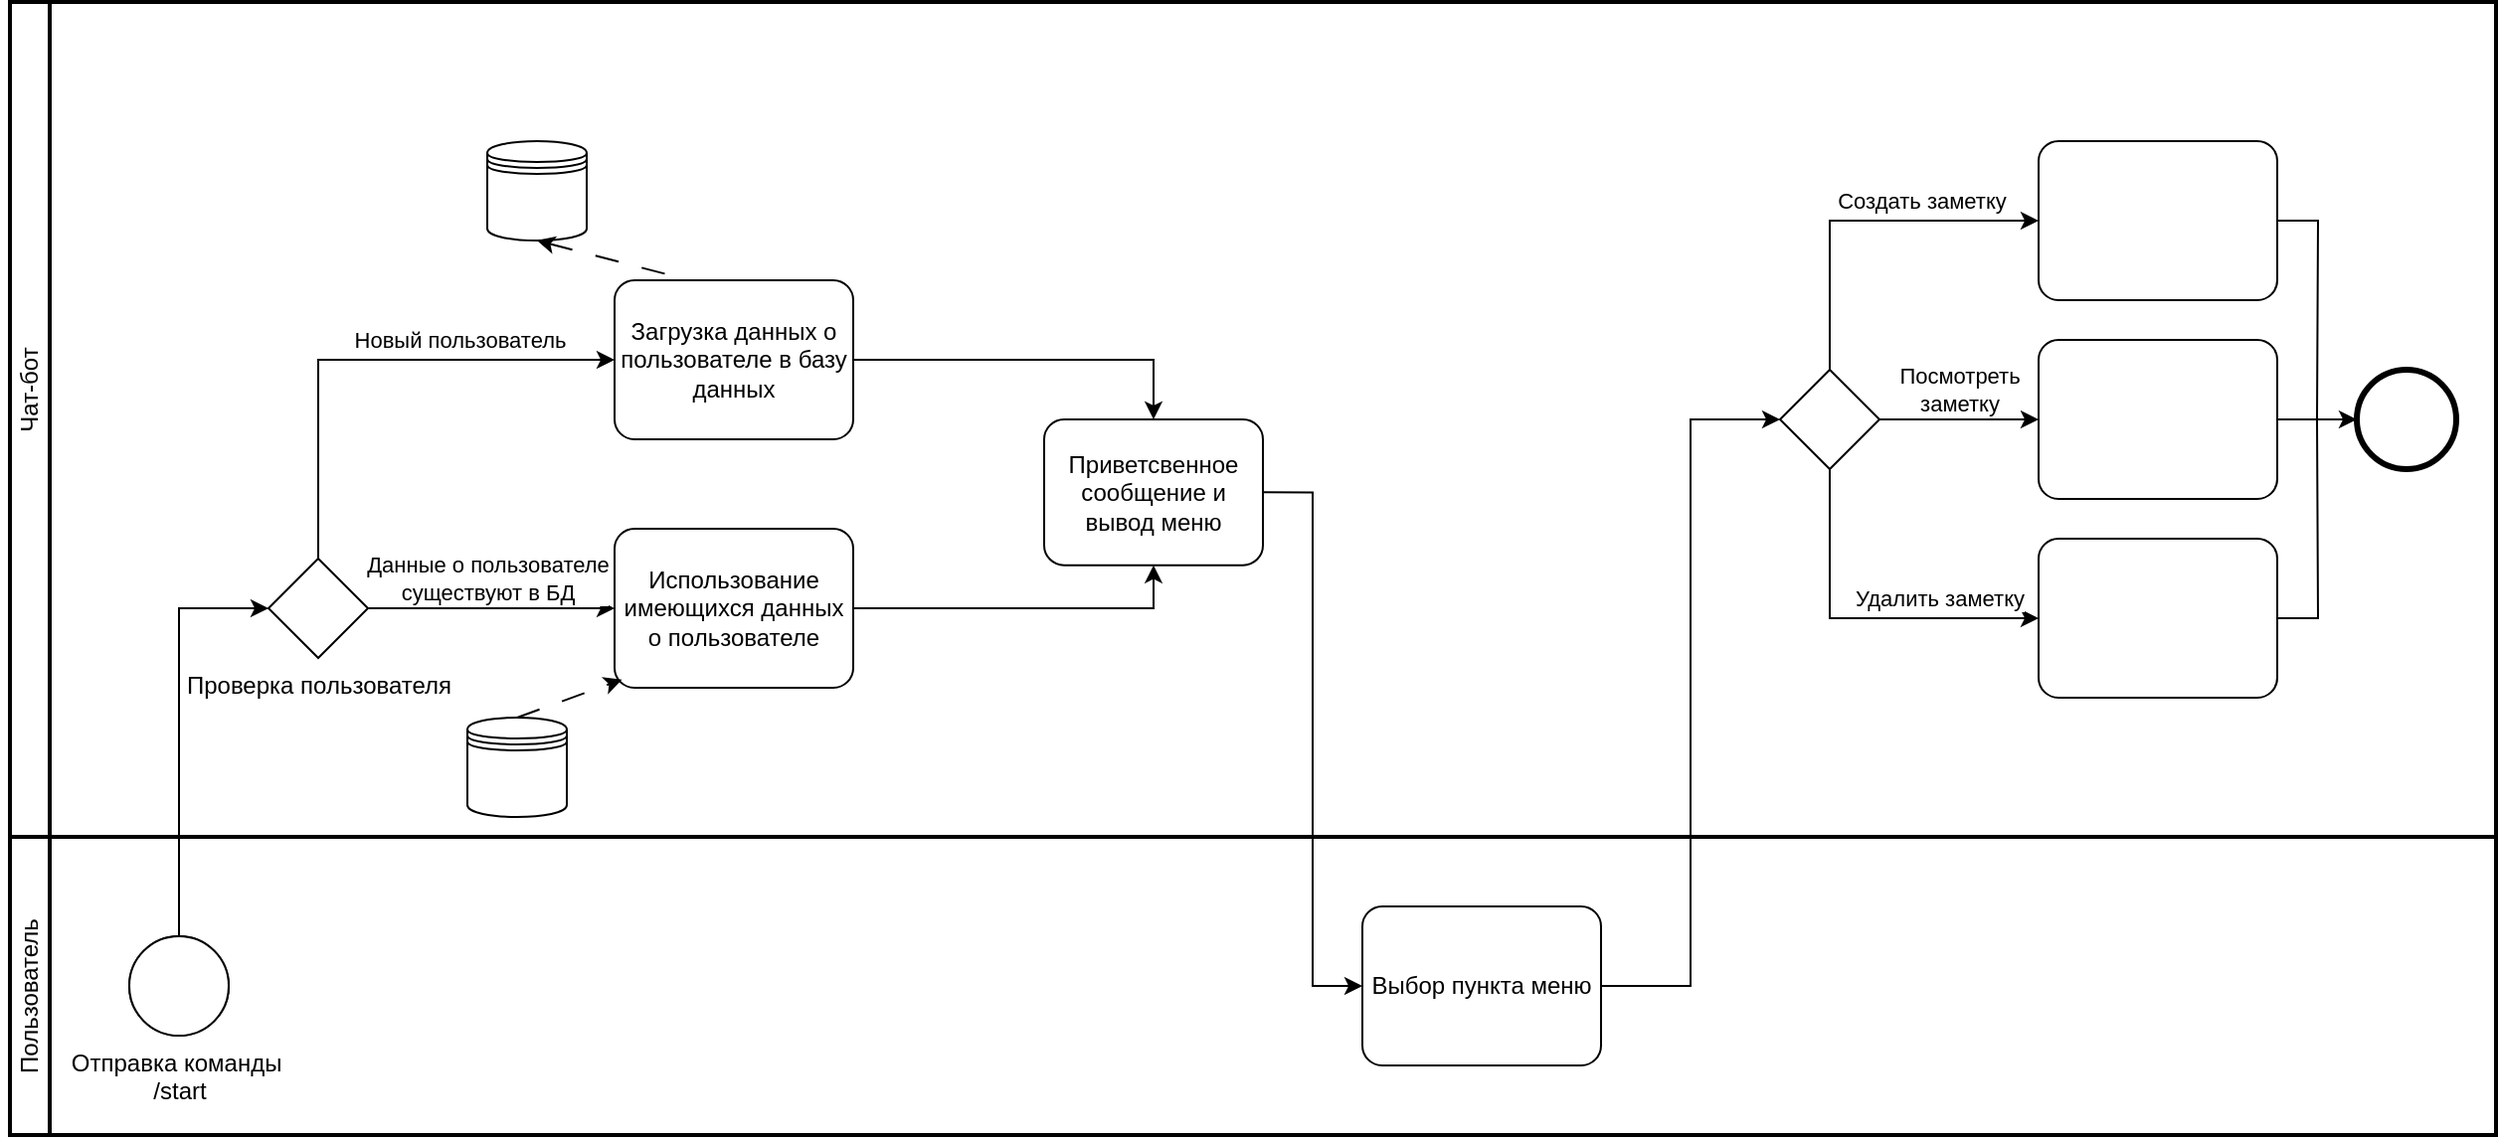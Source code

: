 <mxfile version="22.1.2" type="device">
  <diagram name="Страница — 1" id="Biqx5L4tvwCJSWoHjvzL">
    <mxGraphModel dx="1098" dy="1676" grid="1" gridSize="10" guides="1" tooltips="1" connect="1" arrows="1" fold="1" page="1" pageScale="1" pageWidth="827" pageHeight="1169" math="0" shadow="0">
      <root>
        <mxCell id="0" />
        <mxCell id="1" parent="0" />
        <mxCell id="J7_OEeDmtxXn-G467Isb-1" value="" style="swimlane;html=1;startSize=20;fontStyle=0;collapsible=0;horizontal=0;swimlaneLine=1;swimlaneFillColor=#ffffff;strokeWidth=2;whiteSpace=wrap;container=0;movable=1;resizable=1;rotatable=1;deletable=1;editable=1;locked=0;connectable=1;" parent="1" vertex="1">
          <mxGeometry x="110" y="-100" width="1250" height="420" as="geometry" />
        </mxCell>
        <mxCell id="J7_OEeDmtxXn-G467Isb-3" value="Чат-бот" style="text;html=1;strokeColor=none;fillColor=none;align=center;verticalAlign=middle;whiteSpace=wrap;rounded=0;rotation=-90;" parent="J7_OEeDmtxXn-G467Isb-1" vertex="1">
          <mxGeometry x="-20" y="180" width="60" height="30" as="geometry" />
        </mxCell>
        <mxCell id="J7_OEeDmtxXn-G467Isb-31" value="" style="points=[[0.25,0.25,0],[0.5,0,0],[0.75,0.25,0],[1,0.5,0],[0.75,0.75,0],[0.5,1,0],[0.25,0.75,0],[0,0.5,0]];shape=mxgraph.bpmn.gateway2;html=1;verticalLabelPosition=bottom;labelBackgroundColor=#ffffff;verticalAlign=top;align=center;perimeter=rhombusPerimeter;outlineConnect=0;outline=none;symbol=none;" parent="J7_OEeDmtxXn-G467Isb-1" vertex="1">
          <mxGeometry x="890" y="185" width="50" height="50" as="geometry" />
        </mxCell>
        <mxCell id="J7_OEeDmtxXn-G467Isb-64" style="edgeStyle=orthogonalEdgeStyle;rounded=0;orthogonalLoop=1;jettySize=auto;html=1;exitX=1;exitY=0.5;exitDx=0;exitDy=0;exitPerimeter=0;endArrow=none;endFill=0;" parent="J7_OEeDmtxXn-G467Isb-1" source="J7_OEeDmtxXn-G467Isb-33" edge="1">
          <mxGeometry relative="1" as="geometry">
            <mxPoint x="1160" y="210" as="targetPoint" />
          </mxGeometry>
        </mxCell>
        <mxCell id="J7_OEeDmtxXn-G467Isb-33" value="" style="points=[[0.25,0,0],[0.5,0,0],[0.75,0,0],[1,0.25,0],[1,0.5,0],[1,0.75,0],[0.75,1,0],[0.5,1,0],[0.25,1,0],[0,0.75,0],[0,0.5,0],[0,0.25,0]];shape=mxgraph.bpmn.task;whiteSpace=wrap;rectStyle=rounded;size=10;html=1;container=1;expand=0;collapsible=0;taskMarker=abstract;" parent="J7_OEeDmtxXn-G467Isb-1" vertex="1">
          <mxGeometry x="1020" y="70" width="120" height="80" as="geometry" />
        </mxCell>
        <mxCell id="J7_OEeDmtxXn-G467Isb-39" value="" style="points=[[0.25,0,0],[0.5,0,0],[0.75,0,0],[1,0.25,0],[1,0.5,0],[1,0.75,0],[0.75,1,0],[0.5,1,0],[0.25,1,0],[0,0.75,0],[0,0.5,0],[0,0.25,0]];shape=mxgraph.bpmn.task;whiteSpace=wrap;rectStyle=rounded;size=10;html=1;container=1;expand=0;collapsible=0;taskMarker=abstract;" parent="J7_OEeDmtxXn-G467Isb-1" vertex="1">
          <mxGeometry x="1020" y="170" width="120" height="80" as="geometry" />
        </mxCell>
        <mxCell id="J7_OEeDmtxXn-G467Isb-63" style="edgeStyle=orthogonalEdgeStyle;rounded=0;orthogonalLoop=1;jettySize=auto;html=1;exitX=1;exitY=0.5;exitDx=0;exitDy=0;exitPerimeter=0;endArrow=none;endFill=0;" parent="J7_OEeDmtxXn-G467Isb-1" source="J7_OEeDmtxXn-G467Isb-38" edge="1">
          <mxGeometry relative="1" as="geometry">
            <mxPoint x="1160" y="210" as="targetPoint" />
          </mxGeometry>
        </mxCell>
        <mxCell id="J7_OEeDmtxXn-G467Isb-38" value="" style="points=[[0.25,0,0],[0.5,0,0],[0.75,0,0],[1,0.25,0],[1,0.5,0],[1,0.75,0],[0.75,1,0],[0.5,1,0],[0.25,1,0],[0,0.75,0],[0,0.5,0],[0,0.25,0]];shape=mxgraph.bpmn.task;whiteSpace=wrap;rectStyle=rounded;size=10;html=1;container=1;expand=0;collapsible=0;taskMarker=abstract;" parent="J7_OEeDmtxXn-G467Isb-1" vertex="1">
          <mxGeometry x="1020" y="270" width="120" height="80" as="geometry" />
        </mxCell>
        <mxCell id="J7_OEeDmtxXn-G467Isb-40" style="edgeStyle=orthogonalEdgeStyle;rounded=0;orthogonalLoop=1;jettySize=auto;html=1;exitX=1;exitY=0.5;exitDx=0;exitDy=0;exitPerimeter=0;entryX=0;entryY=0.5;entryDx=0;entryDy=0;entryPerimeter=0;" parent="J7_OEeDmtxXn-G467Isb-1" source="J7_OEeDmtxXn-G467Isb-31" target="J7_OEeDmtxXn-G467Isb-39" edge="1">
          <mxGeometry relative="1" as="geometry" />
        </mxCell>
        <mxCell id="J7_OEeDmtxXn-G467Isb-59" value="Посмотреть &lt;br&gt;заметку" style="edgeLabel;html=1;align=center;verticalAlign=middle;resizable=0;points=[];labelPosition=center;verticalLabelPosition=middle;" parent="J7_OEeDmtxXn-G467Isb-40" vertex="1" connectable="0">
          <mxGeometry x="-0.285" y="-3" relative="1" as="geometry">
            <mxPoint x="11" y="-18" as="offset" />
          </mxGeometry>
        </mxCell>
        <mxCell id="J7_OEeDmtxXn-G467Isb-41" style="edgeStyle=orthogonalEdgeStyle;rounded=0;orthogonalLoop=1;jettySize=auto;html=1;exitX=0.5;exitY=1;exitDx=0;exitDy=0;exitPerimeter=0;entryX=0;entryY=0.5;entryDx=0;entryDy=0;entryPerimeter=0;" parent="J7_OEeDmtxXn-G467Isb-1" source="J7_OEeDmtxXn-G467Isb-31" target="J7_OEeDmtxXn-G467Isb-38" edge="1">
          <mxGeometry relative="1" as="geometry" />
        </mxCell>
        <mxCell id="J7_OEeDmtxXn-G467Isb-60" value="Удалить заметку" style="edgeLabel;html=1;align=center;verticalAlign=middle;resizable=0;points=[];" parent="J7_OEeDmtxXn-G467Isb-41" vertex="1" connectable="0">
          <mxGeometry x="0.217" y="-2" relative="1" as="geometry">
            <mxPoint x="20" y="-12" as="offset" />
          </mxGeometry>
        </mxCell>
        <mxCell id="J7_OEeDmtxXn-G467Isb-42" style="edgeStyle=orthogonalEdgeStyle;rounded=0;orthogonalLoop=1;jettySize=auto;html=1;exitX=0.5;exitY=0;exitDx=0;exitDy=0;exitPerimeter=0;entryX=0;entryY=0.5;entryDx=0;entryDy=0;entryPerimeter=0;" parent="J7_OEeDmtxXn-G467Isb-1" source="J7_OEeDmtxXn-G467Isb-31" target="J7_OEeDmtxXn-G467Isb-33" edge="1">
          <mxGeometry relative="1" as="geometry" />
        </mxCell>
        <mxCell id="J7_OEeDmtxXn-G467Isb-58" value="Создать заметку" style="edgeLabel;html=1;align=center;verticalAlign=middle;resizable=0;points=[];" parent="J7_OEeDmtxXn-G467Isb-42" vertex="1" connectable="0">
          <mxGeometry x="0.253" relative="1" as="geometry">
            <mxPoint x="8" y="-10" as="offset" />
          </mxGeometry>
        </mxCell>
        <mxCell id="J7_OEeDmtxXn-G467Isb-52" value="Приветсвенное сообщение и вывод меню" style="points=[[0.25,0,0],[0.5,0,0],[0.75,0,0],[1,0.25,0],[1,0.5,0],[1,0.75,0],[0.75,1,0],[0.5,1,0],[0.25,1,0],[0,0.75,0],[0,0.5,0],[0,0.25,0]];shape=mxgraph.bpmn.task;whiteSpace=wrap;rectStyle=rounded;size=10;html=1;container=1;expand=0;collapsible=0;taskMarker=abstract;" parent="J7_OEeDmtxXn-G467Isb-1" vertex="1">
          <mxGeometry x="520" y="210" width="110" height="73.33" as="geometry" />
        </mxCell>
        <mxCell id="J7_OEeDmtxXn-G467Isb-61" value="" style="points=[[0.145,0.145,0],[0.5,0,0],[0.855,0.145,0],[1,0.5,0],[0.855,0.855,0],[0.5,1,0],[0.145,0.855,0],[0,0.5,0]];shape=mxgraph.bpmn.event;html=1;verticalLabelPosition=bottom;labelBackgroundColor=#ffffff;verticalAlign=top;align=center;perimeter=ellipsePerimeter;outlineConnect=0;aspect=fixed;outline=end;symbol=terminate2;" parent="J7_OEeDmtxXn-G467Isb-1" vertex="1">
          <mxGeometry x="1180" y="185" width="50" height="50" as="geometry" />
        </mxCell>
        <mxCell id="J7_OEeDmtxXn-G467Isb-62" style="edgeStyle=orthogonalEdgeStyle;rounded=0;orthogonalLoop=1;jettySize=auto;html=1;exitX=1;exitY=0.5;exitDx=0;exitDy=0;exitPerimeter=0;entryX=0;entryY=0.5;entryDx=0;entryDy=0;entryPerimeter=0;" parent="J7_OEeDmtxXn-G467Isb-1" source="J7_OEeDmtxXn-G467Isb-39" target="J7_OEeDmtxXn-G467Isb-61" edge="1">
          <mxGeometry relative="1" as="geometry" />
        </mxCell>
        <mxCell id="J7_OEeDmtxXn-G467Isb-2" value="" style="swimlane;html=1;startSize=20;fontStyle=0;collapsible=0;horizontal=0;swimlaneLine=1;swimlaneFillColor=#ffffff;strokeWidth=2;whiteSpace=wrap;container=0;labelPosition=center;verticalLabelPosition=bottom;align=center;verticalAlign=top;movable=1;resizable=1;rotatable=1;deletable=1;editable=1;locked=0;connectable=1;" parent="1" vertex="1">
          <mxGeometry x="110" y="320" width="1250" height="150" as="geometry" />
        </mxCell>
        <mxCell id="J7_OEeDmtxXn-G467Isb-4" value="Пользователь" style="text;html=1;strokeColor=none;fillColor=none;align=center;verticalAlign=middle;whiteSpace=wrap;rounded=0;rotation=-90;" parent="J7_OEeDmtxXn-G467Isb-2" vertex="1">
          <mxGeometry x="-20" y="65" width="60" height="30" as="geometry" />
        </mxCell>
        <mxCell id="J7_OEeDmtxXn-G467Isb-7" value="Отправка команды&amp;nbsp;&lt;br&gt;/start" style="points=[[0.145,0.145,0],[0.5,0,0],[0.855,0.145,0],[1,0.5,0],[0.855,0.855,0],[0.5,1,0],[0.145,0.855,0],[0,0.5,0]];shape=mxgraph.bpmn.event;html=1;verticalLabelPosition=bottom;labelBackgroundColor=#ffffff;verticalAlign=top;align=center;perimeter=ellipsePerimeter;outlineConnect=0;aspect=fixed;outline=standard;symbol=message;" parent="1" vertex="1">
          <mxGeometry x="170" y="370" width="50" height="50" as="geometry" />
        </mxCell>
        <mxCell id="J7_OEeDmtxXn-G467Isb-10" value="Проверка пользователя" style="points=[[0.25,0.25,0],[0.5,0,0],[0.75,0.25,0],[1,0.5,0],[0.75,0.75,0],[0.5,1,0],[0.25,0.75,0],[0,0.5,0]];shape=mxgraph.bpmn.gateway2;html=1;verticalLabelPosition=bottom;labelBackgroundColor=#ffffff;verticalAlign=top;align=center;perimeter=rhombusPerimeter;outlineConnect=0;outline=none;symbol=none;" parent="1" vertex="1">
          <mxGeometry x="240" y="180" width="50" height="50" as="geometry" />
        </mxCell>
        <mxCell id="J7_OEeDmtxXn-G467Isb-11" style="edgeStyle=orthogonalEdgeStyle;rounded=0;orthogonalLoop=1;jettySize=auto;html=1;exitX=0.5;exitY=0;exitDx=0;exitDy=0;exitPerimeter=0;entryX=0;entryY=0.5;entryDx=0;entryDy=0;entryPerimeter=0;" parent="1" source="J7_OEeDmtxXn-G467Isb-7" target="J7_OEeDmtxXn-G467Isb-10" edge="1">
          <mxGeometry relative="1" as="geometry" />
        </mxCell>
        <mxCell id="J7_OEeDmtxXn-G467Isb-12" value="Загрузка данных о пользователе в базу данных" style="points=[[0.25,0,0],[0.5,0,0],[0.75,0,0],[1,0.25,0],[1,0.5,0],[1,0.75,0],[0.75,1,0],[0.5,1,0],[0.25,1,0],[0,0.75,0],[0,0.5,0],[0,0.25,0]];shape=mxgraph.bpmn.task;whiteSpace=wrap;rectStyle=rounded;size=10;html=1;container=1;expand=0;collapsible=0;taskMarker=abstract;" parent="1" vertex="1">
          <mxGeometry x="414" y="40" width="120" height="80" as="geometry" />
        </mxCell>
        <mxCell id="J7_OEeDmtxXn-G467Isb-13" value="Использование имеющихся данных о пользователе" style="points=[[0.25,0,0],[0.5,0,0],[0.75,0,0],[1,0.25,0],[1,0.5,0],[1,0.75,0],[0.75,1,0],[0.5,1,0],[0.25,1,0],[0,0.75,0],[0,0.5,0],[0,0.25,0]];shape=mxgraph.bpmn.task;whiteSpace=wrap;rectStyle=rounded;size=10;html=1;container=1;expand=0;collapsible=0;taskMarker=abstract;" parent="1" vertex="1">
          <mxGeometry x="414" y="165" width="120" height="80" as="geometry" />
        </mxCell>
        <mxCell id="J7_OEeDmtxXn-G467Isb-14" style="edgeStyle=orthogonalEdgeStyle;rounded=0;orthogonalLoop=1;jettySize=auto;html=1;exitX=1;exitY=0.5;exitDx=0;exitDy=0;exitPerimeter=0;entryX=0;entryY=0.5;entryDx=0;entryDy=0;entryPerimeter=0;" parent="1" source="J7_OEeDmtxXn-G467Isb-10" target="J7_OEeDmtxXn-G467Isb-13" edge="1">
          <mxGeometry relative="1" as="geometry" />
        </mxCell>
        <mxCell id="J7_OEeDmtxXn-G467Isb-17" value="Данные о пользователе &lt;br&gt;существуют в БД" style="edgeLabel;html=1;align=center;verticalAlign=middle;resizable=0;points=[];" parent="J7_OEeDmtxXn-G467Isb-14" vertex="1" connectable="0">
          <mxGeometry x="-0.2" y="1" relative="1" as="geometry">
            <mxPoint x="10" y="-14" as="offset" />
          </mxGeometry>
        </mxCell>
        <mxCell id="J7_OEeDmtxXn-G467Isb-15" style="edgeStyle=orthogonalEdgeStyle;rounded=0;orthogonalLoop=1;jettySize=auto;html=1;exitX=0.5;exitY=0;exitDx=0;exitDy=0;exitPerimeter=0;entryX=0;entryY=0.5;entryDx=0;entryDy=0;entryPerimeter=0;" parent="1" source="J7_OEeDmtxXn-G467Isb-10" target="J7_OEeDmtxXn-G467Isb-12" edge="1">
          <mxGeometry relative="1" as="geometry" />
        </mxCell>
        <mxCell id="J7_OEeDmtxXn-G467Isb-16" value="Новый пользователь" style="edgeLabel;html=1;align=center;verticalAlign=middle;resizable=0;points=[];" parent="J7_OEeDmtxXn-G467Isb-15" vertex="1" connectable="0">
          <mxGeometry x="0.416" y="1" relative="1" as="geometry">
            <mxPoint x="-6" y="-9" as="offset" />
          </mxGeometry>
        </mxCell>
        <mxCell id="J7_OEeDmtxXn-G467Isb-18" value="" style="shape=datastore;html=1;labelPosition=center;verticalLabelPosition=bottom;align=center;verticalAlign=top;" parent="1" vertex="1">
          <mxGeometry x="340" y="260" width="50" height="50" as="geometry" />
        </mxCell>
        <mxCell id="J7_OEeDmtxXn-G467Isb-19" style="rounded=0;orthogonalLoop=1;jettySize=auto;html=1;exitX=0.5;exitY=0;exitDx=0;exitDy=0;entryX=0.031;entryY=0.948;entryDx=0;entryDy=0;entryPerimeter=0;dashed=1;dashPattern=12 12;" parent="1" source="J7_OEeDmtxXn-G467Isb-18" target="J7_OEeDmtxXn-G467Isb-13" edge="1">
          <mxGeometry relative="1" as="geometry" />
        </mxCell>
        <mxCell id="J7_OEeDmtxXn-G467Isb-20" value="" style="shape=datastore;html=1;labelPosition=center;verticalLabelPosition=bottom;align=center;verticalAlign=top;" parent="1" vertex="1">
          <mxGeometry x="350" y="-30" width="50" height="50" as="geometry" />
        </mxCell>
        <mxCell id="J7_OEeDmtxXn-G467Isb-21" style="rounded=0;orthogonalLoop=1;jettySize=auto;html=1;exitX=0.5;exitY=1;exitDx=0;exitDy=0;entryX=0.288;entryY=-0.011;entryDx=0;entryDy=0;entryPerimeter=0;dashed=1;dashPattern=12 12;endArrow=none;endFill=0;startArrow=classic;startFill=1;" parent="1" source="J7_OEeDmtxXn-G467Isb-20" target="J7_OEeDmtxXn-G467Isb-12" edge="1">
          <mxGeometry relative="1" as="geometry">
            <mxPoint x="428" y="251" as="targetPoint" />
          </mxGeometry>
        </mxCell>
        <mxCell id="J7_OEeDmtxXn-G467Isb-29" value="Выбор пункта меню" style="points=[[0.25,0,0],[0.5,0,0],[0.75,0,0],[1,0.25,0],[1,0.5,0],[1,0.75,0],[0.75,1,0],[0.5,1,0],[0.25,1,0],[0,0.75,0],[0,0.5,0],[0,0.25,0]];shape=mxgraph.bpmn.task;whiteSpace=wrap;rectStyle=rounded;size=10;html=1;container=1;expand=0;collapsible=0;taskMarker=abstract;" parent="1" vertex="1">
          <mxGeometry x="790" y="355" width="120" height="80" as="geometry" />
        </mxCell>
        <mxCell id="J7_OEeDmtxXn-G467Isb-32" style="edgeStyle=orthogonalEdgeStyle;rounded=0;orthogonalLoop=1;jettySize=auto;html=1;exitX=1;exitY=0.5;exitDx=0;exitDy=0;exitPerimeter=0;entryX=0;entryY=0.5;entryDx=0;entryDy=0;entryPerimeter=0;" parent="1" source="J7_OEeDmtxXn-G467Isb-29" target="J7_OEeDmtxXn-G467Isb-31" edge="1">
          <mxGeometry relative="1" as="geometry" />
        </mxCell>
        <mxCell id="J7_OEeDmtxXn-G467Isb-53" style="edgeStyle=orthogonalEdgeStyle;rounded=0;orthogonalLoop=1;jettySize=auto;html=1;exitX=1;exitY=0.5;exitDx=0;exitDy=0;exitPerimeter=0;entryX=0.5;entryY=0;entryDx=0;entryDy=0;entryPerimeter=0;" parent="1" source="J7_OEeDmtxXn-G467Isb-12" target="J7_OEeDmtxXn-G467Isb-52" edge="1">
          <mxGeometry relative="1" as="geometry" />
        </mxCell>
        <mxCell id="J7_OEeDmtxXn-G467Isb-55" style="edgeStyle=orthogonalEdgeStyle;rounded=0;orthogonalLoop=1;jettySize=auto;html=1;exitX=1;exitY=0.5;exitDx=0;exitDy=0;exitPerimeter=0;entryX=0.5;entryY=1;entryDx=0;entryDy=0;entryPerimeter=0;" parent="1" source="J7_OEeDmtxXn-G467Isb-13" target="J7_OEeDmtxXn-G467Isb-52" edge="1">
          <mxGeometry relative="1" as="geometry" />
        </mxCell>
        <mxCell id="J7_OEeDmtxXn-G467Isb-56" style="edgeStyle=orthogonalEdgeStyle;rounded=0;orthogonalLoop=1;jettySize=auto;html=1;exitX=1;exitY=0.5;exitDx=0;exitDy=0;exitPerimeter=0;entryX=0;entryY=0.5;entryDx=0;entryDy=0;entryPerimeter=0;" parent="1" source="J7_OEeDmtxXn-G467Isb-52" target="J7_OEeDmtxXn-G467Isb-29" edge="1">
          <mxGeometry relative="1" as="geometry" />
        </mxCell>
        <mxCell id="4fqF_in1uwqjKM3dJbYD-1" value="" style="points=[[0.145,0.145,0],[0.5,0,0],[0.855,0.145,0],[1,0.5,0],[0.855,0.855,0],[0.5,1,0],[0.145,0.855,0],[0,0.5,0]];shape=mxgraph.bpmn.event;html=1;verticalLabelPosition=bottom;labelBackgroundColor=#ffffff;verticalAlign=top;align=center;perimeter=ellipsePerimeter;outlineConnect=0;aspect=fixed;outline=standard;symbol=general;" vertex="1" parent="1">
          <mxGeometry x="170" y="370" width="50" height="50" as="geometry" />
        </mxCell>
      </root>
    </mxGraphModel>
  </diagram>
</mxfile>
